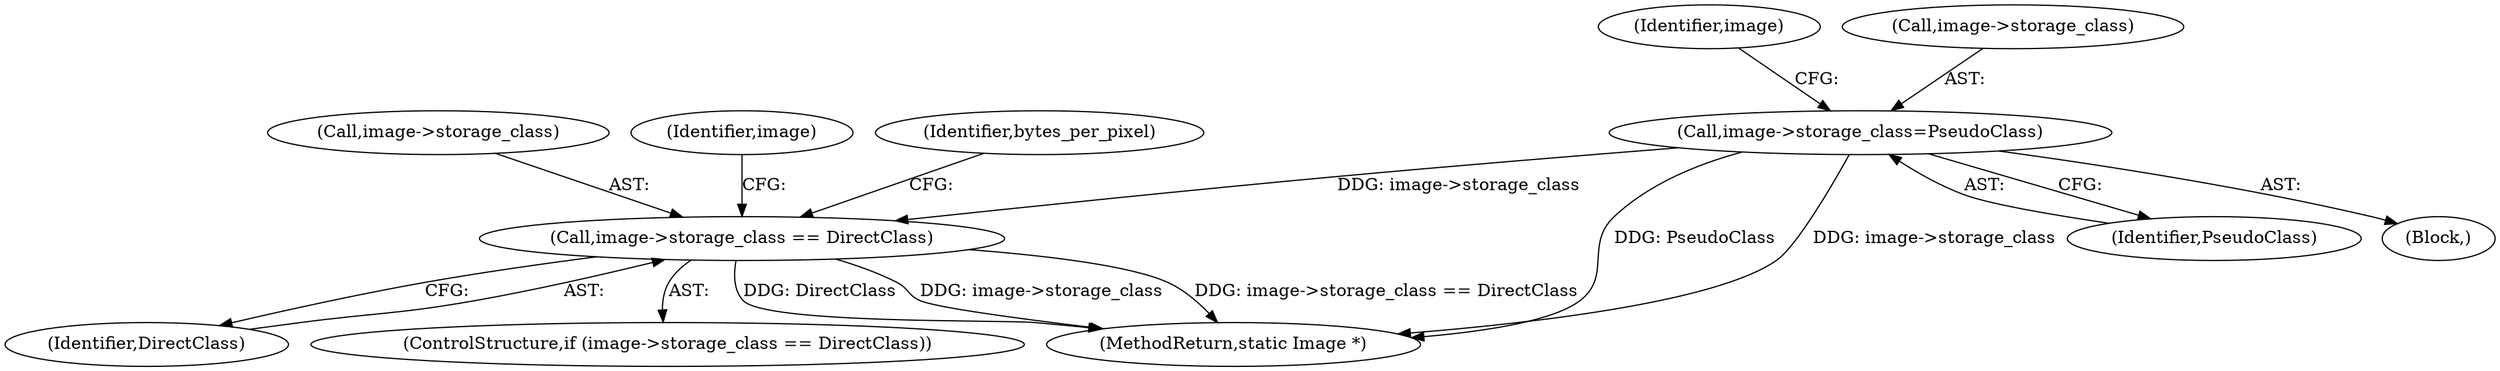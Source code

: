 digraph "0_ImageMagick_8f8959033e4e59418d6506b345829af1f7a71127@pointer" {
"1000465" [label="(Call,image->storage_class=PseudoClass)"];
"1001355" [label="(Call,image->storage_class == DirectClass)"];
"1000465" [label="(Call,image->storage_class=PseudoClass)"];
"1000464" [label="(Block,)"];
"1001354" [label="(ControlStructure,if (image->storage_class == DirectClass))"];
"1001355" [label="(Call,image->storage_class == DirectClass)"];
"1001356" [label="(Call,image->storage_class)"];
"1000472" [label="(Identifier,image)"];
"1001694" [label="(Identifier,image)"];
"1000469" [label="(Identifier,PseudoClass)"];
"1002043" [label="(MethodReturn,static Image *)"];
"1001363" [label="(Identifier,bytes_per_pixel)"];
"1001359" [label="(Identifier,DirectClass)"];
"1000466" [label="(Call,image->storage_class)"];
"1000465" -> "1000464"  [label="AST: "];
"1000465" -> "1000469"  [label="CFG: "];
"1000466" -> "1000465"  [label="AST: "];
"1000469" -> "1000465"  [label="AST: "];
"1000472" -> "1000465"  [label="CFG: "];
"1000465" -> "1002043"  [label="DDG: PseudoClass"];
"1000465" -> "1002043"  [label="DDG: image->storage_class"];
"1000465" -> "1001355"  [label="DDG: image->storage_class"];
"1001355" -> "1001354"  [label="AST: "];
"1001355" -> "1001359"  [label="CFG: "];
"1001356" -> "1001355"  [label="AST: "];
"1001359" -> "1001355"  [label="AST: "];
"1001363" -> "1001355"  [label="CFG: "];
"1001694" -> "1001355"  [label="CFG: "];
"1001355" -> "1002043"  [label="DDG: image->storage_class == DirectClass"];
"1001355" -> "1002043"  [label="DDG: DirectClass"];
"1001355" -> "1002043"  [label="DDG: image->storage_class"];
}
